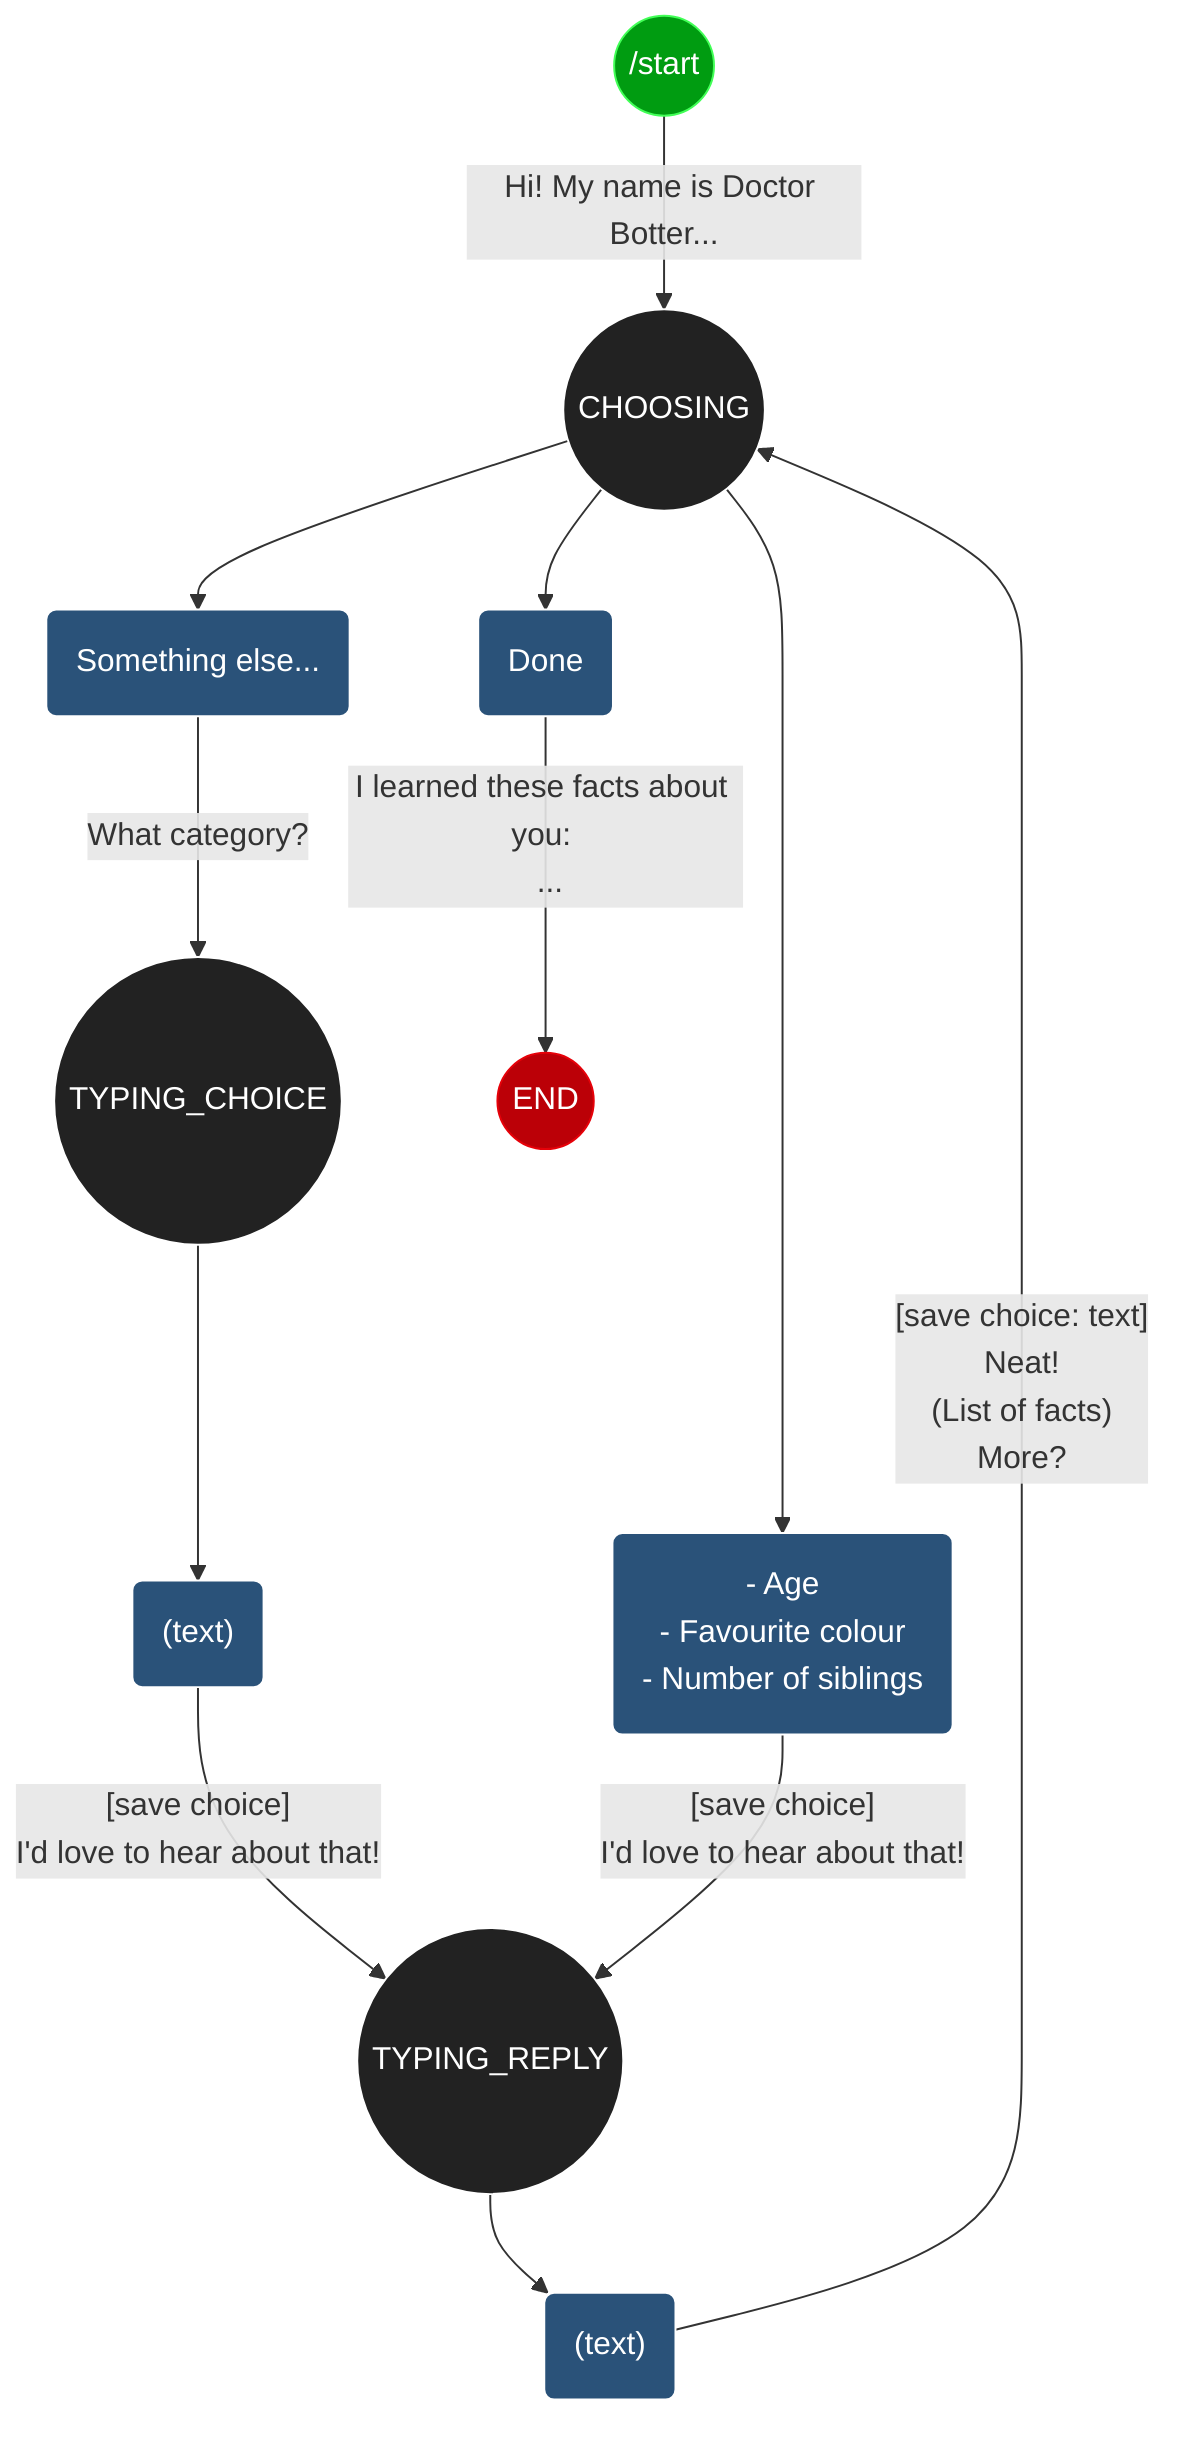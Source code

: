 flowchart TB
    %% Documentation: https://mermaid-js.github.io/mermaid/#/flowchart
    A(("/start")):::entryPoint -->|Hi! My name is Doctor Botter...| B((CHOOSING)):::state
    B --> C("Something else..."):::userInput 
    C --> |What category?| D((TYPING_CHOICE)):::state
    D --> E("(text)"):::userInput
    E --> |"[save choice] <br /> I'd love to hear about that!"| F((TYPING_REPLY)):::state
    F --> G("(text)"):::userInput
    G --> |"[save choice: text] <br /> Neat! <br /> (List of facts) <br /> More?"| B
    B --> H("- Age <br /> - Favourite colour <br /> - Number of siblings"):::userInput
    H --> |"[save choice] <br /> I'd love to hear about that!"| F
    B --> I("Done"):::userInput
    I --> |"I learned these facts about you: <br /> ..."| End(("END")):::termination
    classDef userInput  fill:#2a5279, color:#ffffff, stroke:#ffffff
    classDef state fill:#222222, color:#ffffff, stroke:#ffffff
    classDef entryPoint fill:#009c11, stroke:#42FF57, color:#ffffff
    classDef termination fill:#bb0007, stroke:#E60109, color:#ffffff